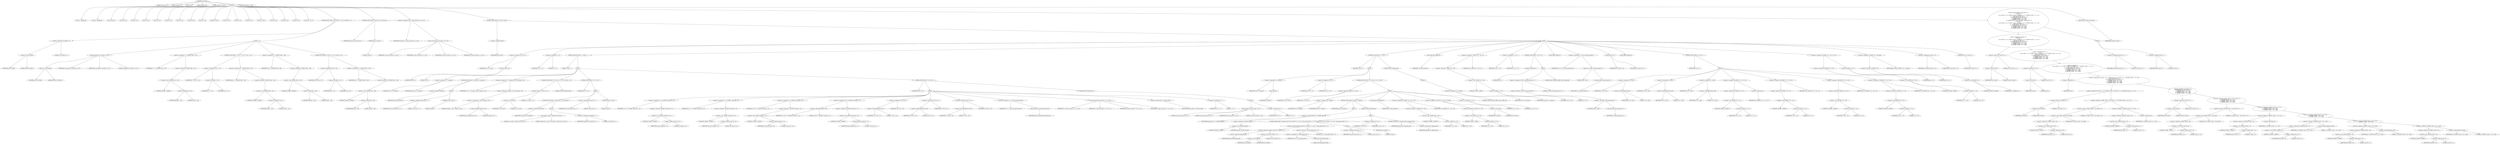 digraph cache_insert {  
"1000121" [label = "(METHOD,cache_insert)" ]
"1000122" [label = "(PARAM,const char *a1)" ]
"1000123" [label = "(PARAM,_DWORD *a2)" ]
"1000124" [label = "(PARAM,int a3)" ]
"1000125" [label = "(PARAM,unsigned int a4)" ]
"1000126" [label = "(PARAM,unsigned __int16 a5)" ]
"1000127" [label = "(BLOCK,,)" ]
"1000128" [label = "(LOCAL,v7: unsigned int)" ]
"1000129" [label = "(LOCAL,v8: unsigned int)" ]
"1000130" [label = "(LOCAL,result: int)" ]
"1000131" [label = "(LOCAL,v10: int)" ]
"1000132" [label = "(LOCAL,v11: int)" ]
"1000133" [label = "(LOCAL,v12: int)" ]
"1000134" [label = "(LOCAL,v13: int)" ]
"1000135" [label = "(LOCAL,v14: int)" ]
"1000136" [label = "(LOCAL,v15: int)" ]
"1000137" [label = "(LOCAL,v16: int)" ]
"1000138" [label = "(LOCAL,v17: int)" ]
"1000139" [label = "(LOCAL,v18: size_t)" ]
"1000140" [label = "(LOCAL,v19: int)" ]
"1000141" [label = "(LOCAL,v20: int)" ]
"1000142" [label = "(LOCAL,v21: int)" ]
"1000143" [label = "(LOCAL,v22: char *)" ]
"1000144" [label = "(LOCAL,v23: int)" ]
"1000145" [label = "(LOCAL,v24: int)" ]
"1000146" [label = "(LOCAL,v25: int)" ]
"1000147" [label = "(LOCAL,v27: int [ 4 ])" ]
"1000148" [label = "(CONTROL_STRUCTURE,if ( (a5 & 0x980) != 0 ),if ( (a5 & 0x980) != 0 ))" ]
"1000149" [label = "(<operator>.notEquals,(a5 & 0x980) != 0)" ]
"1000150" [label = "(<operator>.and,a5 & 0x980)" ]
"1000151" [label = "(IDENTIFIER,a5,a5 & 0x980)" ]
"1000152" [label = "(LITERAL,0x980,a5 & 0x980)" ]
"1000153" [label = "(LITERAL,0,(a5 & 0x980) != 0)" ]
"1000154" [label = "(BLOCK,,)" ]
"1000155" [label = "(log_query,log_query(a5 | 0x10000, a1, a2, 0))" ]
"1000156" [label = "(<operator>.or,a5 | 0x10000)" ]
"1000157" [label = "(IDENTIFIER,a5,a5 | 0x10000)" ]
"1000158" [label = "(LITERAL,0x10000,a5 | 0x10000)" ]
"1000159" [label = "(IDENTIFIER,a1,log_query(a5 | 0x10000, a1, a2, 0))" ]
"1000160" [label = "(IDENTIFIER,a2,log_query(a5 | 0x10000, a1, a2, 0))" ]
"1000161" [label = "(LITERAL,0,log_query(a5 | 0x10000, a1, a2, 0))" ]
"1000162" [label = "(<operator>.assignment,v7 = *(_DWORD *)(fbss + 252))" ]
"1000163" [label = "(IDENTIFIER,v7,v7 = *(_DWORD *)(fbss + 252))" ]
"1000164" [label = "(<operator>.indirection,*(_DWORD *)(fbss + 252))" ]
"1000165" [label = "(<operator>.cast,(_DWORD *)(fbss + 252))" ]
"1000166" [label = "(UNKNOWN,_DWORD *,_DWORD *)" ]
"1000167" [label = "(<operator>.addition,fbss + 252)" ]
"1000168" [label = "(IDENTIFIER,fbss,fbss + 252)" ]
"1000169" [label = "(LITERAL,252,fbss + 252)" ]
"1000170" [label = "(CONTROL_STRUCTURE,if ( v7 && v7 < a4 ),if ( v7 && v7 < a4 ))" ]
"1000171" [label = "(<operator>.logicalAnd,v7 && v7 < a4)" ]
"1000172" [label = "(IDENTIFIER,v7,v7 && v7 < a4)" ]
"1000173" [label = "(<operator>.lessThan,v7 < a4)" ]
"1000174" [label = "(IDENTIFIER,v7,v7 < a4)" ]
"1000175" [label = "(IDENTIFIER,a4,v7 < a4)" ]
"1000176" [label = "(<operator>.assignment,a4 = *(_DWORD *)(fbss + 252))" ]
"1000177" [label = "(IDENTIFIER,a4,a4 = *(_DWORD *)(fbss + 252))" ]
"1000178" [label = "(<operator>.indirection,*(_DWORD *)(fbss + 252))" ]
"1000179" [label = "(<operator>.cast,(_DWORD *)(fbss + 252))" ]
"1000180" [label = "(UNKNOWN,_DWORD *,_DWORD *)" ]
"1000181" [label = "(<operator>.addition,fbss + 252)" ]
"1000182" [label = "(IDENTIFIER,fbss,fbss + 252)" ]
"1000183" [label = "(LITERAL,252,fbss + 252)" ]
"1000184" [label = "(<operator>.assignment,v8 = *(_DWORD *)(fbss + 248))" ]
"1000185" [label = "(IDENTIFIER,v8,v8 = *(_DWORD *)(fbss + 248))" ]
"1000186" [label = "(<operator>.indirection,*(_DWORD *)(fbss + 248))" ]
"1000187" [label = "(<operator>.cast,(_DWORD *)(fbss + 248))" ]
"1000188" [label = "(UNKNOWN,_DWORD *,_DWORD *)" ]
"1000189" [label = "(<operator>.addition,fbss + 248)" ]
"1000190" [label = "(IDENTIFIER,fbss,fbss + 248)" ]
"1000191" [label = "(LITERAL,248,fbss + 248)" ]
"1000192" [label = "(CONTROL_STRUCTURE,if ( v8 && a4 < v8 ),if ( v8 && a4 < v8 ))" ]
"1000193" [label = "(<operator>.logicalAnd,v8 && a4 < v8)" ]
"1000194" [label = "(IDENTIFIER,v8,v8 && a4 < v8)" ]
"1000195" [label = "(<operator>.lessThan,a4 < v8)" ]
"1000196" [label = "(IDENTIFIER,a4,a4 < v8)" ]
"1000197" [label = "(IDENTIFIER,v8,a4 < v8)" ]
"1000198" [label = "(<operator>.assignment,a4 = *(_DWORD *)(fbss + 248))" ]
"1000199" [label = "(IDENTIFIER,a4,a4 = *(_DWORD *)(fbss + 248))" ]
"1000200" [label = "(<operator>.indirection,*(_DWORD *)(fbss + 248))" ]
"1000201" [label = "(<operator>.cast,(_DWORD *)(fbss + 248))" ]
"1000202" [label = "(UNKNOWN,_DWORD *,_DWORD *)" ]
"1000203" [label = "(<operator>.addition,fbss + 248)" ]
"1000204" [label = "(IDENTIFIER,fbss,fbss + 248)" ]
"1000205" [label = "(LITERAL,248,fbss + 248)" ]
"1000206" [label = "(CONTROL_STRUCTURE,if ( insert_error ),if ( insert_error ))" ]
"1000207" [label = "(IDENTIFIER,insert_error,if ( insert_error ))" ]
"1000208" [label = "(RETURN,return 0;,return 0;)" ]
"1000209" [label = "(LITERAL,0,return 0;)" ]
"1000210" [label = "(<operator>.assignment,result = cache_scan_free(a1, a2, a3, a5))" ]
"1000211" [label = "(IDENTIFIER,result,result = cache_scan_free(a1, a2, a3, a5))" ]
"1000212" [label = "(cache_scan_free,cache_scan_free(a1, a2, a3, a5))" ]
"1000213" [label = "(IDENTIFIER,a1,cache_scan_free(a1, a2, a3, a5))" ]
"1000214" [label = "(IDENTIFIER,a2,cache_scan_free(a1, a2, a3, a5))" ]
"1000215" [label = "(IDENTIFIER,a3,cache_scan_free(a1, a2, a3, a5))" ]
"1000216" [label = "(IDENTIFIER,a5,cache_scan_free(a1, a2, a3, a5))" ]
"1000217" [label = "(CONTROL_STRUCTURE,if ( !result ),if ( !result ))" ]
"1000218" [label = "(<operator>.logicalNot,!result)" ]
"1000219" [label = "(IDENTIFIER,result,!result)" ]
"1000220" [label = "(BLOCK,,)" ]
"1000221" [label = "(<operator>.assignment,v10 = a5 & 4)" ]
"1000222" [label = "(IDENTIFIER,v10,v10 = a5 & 4)" ]
"1000223" [label = "(<operator>.and,a5 & 4)" ]
"1000224" [label = "(IDENTIFIER,a5,a5 & 4)" ]
"1000225" [label = "(LITERAL,4,a5 & 4)" ]
"1000226" [label = "(<operator>.assignment,v11 = 0)" ]
"1000227" [label = "(IDENTIFIER,v11,v11 = 0)" ]
"1000228" [label = "(LITERAL,0,v11 = 0)" ]
"1000229" [label = "(CONTROL_STRUCTURE,while ( 1 ),while ( 1 ))" ]
"1000230" [label = "(LITERAL,1,while ( 1 ))" ]
"1000231" [label = "(BLOCK,,)" ]
"1000232" [label = "(<operator>.assignment,v12 = cache_tail)" ]
"1000233" [label = "(IDENTIFIER,v12,v12 = cache_tail)" ]
"1000234" [label = "(IDENTIFIER,cache_tail,v12 = cache_tail)" ]
"1000235" [label = "(CONTROL_STRUCTURE,if ( !cache_tail ),if ( !cache_tail ))" ]
"1000236" [label = "(<operator>.logicalNot,!cache_tail)" ]
"1000237" [label = "(IDENTIFIER,cache_tail,!cache_tail)" ]
"1000238" [label = "(BLOCK,,)" ]
"1000239" [label = "(<operator>.assignment,insert_error = 1)" ]
"1000240" [label = "(IDENTIFIER,insert_error,insert_error = 1)" ]
"1000241" [label = "(LITERAL,1,insert_error = 1)" ]
"1000242" [label = "(RETURN,return 0;,return 0;)" ]
"1000243" [label = "(LITERAL,0,return 0;)" ]
"1000244" [label = "(<operator>.assignment,v13 = *(unsigned __int16 *)(cache_tail + 36))" ]
"1000245" [label = "(IDENTIFIER,v13,v13 = *(unsigned __int16 *)(cache_tail + 36))" ]
"1000246" [label = "(<operator>.indirection,*(unsigned __int16 *)(cache_tail + 36))" ]
"1000247" [label = "(<operator>.cast,(unsigned __int16 *)(cache_tail + 36))" ]
"1000248" [label = "(UNKNOWN,unsigned __int16 *,unsigned __int16 *)" ]
"1000249" [label = "(<operator>.addition,cache_tail + 36)" ]
"1000250" [label = "(IDENTIFIER,cache_tail,cache_tail + 36)" ]
"1000251" [label = "(LITERAL,36,cache_tail + 36)" ]
"1000252" [label = "(CONTROL_STRUCTURE,if ( (v13 & 0xC) == 0 ),if ( (v13 & 0xC) == 0 ))" ]
"1000253" [label = "(<operator>.equals,(v13 & 0xC) == 0)" ]
"1000254" [label = "(<operator>.and,v13 & 0xC)" ]
"1000255" [label = "(IDENTIFIER,v13,v13 & 0xC)" ]
"1000256" [label = "(LITERAL,0xC,v13 & 0xC)" ]
"1000257" [label = "(LITERAL,0,(v13 & 0xC) == 0)" ]
"1000258" [label = "(CONTROL_STRUCTURE,break;,break;)" ]
"1000259" [label = "(CONTROL_STRUCTURE,if ( v11 ),if ( v11 ))" ]
"1000260" [label = "(IDENTIFIER,v11,if ( v11 ))" ]
"1000261" [label = "(BLOCK,,)" ]
"1000262" [label = "(CONTROL_STRUCTURE,if ( !warned_8287 ),if ( !warned_8287 ))" ]
"1000263" [label = "(<operator>.logicalNot,!warned_8287)" ]
"1000264" [label = "(IDENTIFIER,warned_8287,!warned_8287)" ]
"1000265" [label = "(BLOCK,,)" ]
"1000266" [label = "(my_syslog,my_syslog(3, \"Internal error in cache.\"))" ]
"1000267" [label = "(LITERAL,3,my_syslog(3, \"Internal error in cache.\"))" ]
"1000268" [label = "(LITERAL,\"Internal error in cache.\",my_syslog(3, \"Internal error in cache.\"))" ]
"1000269" [label = "(<operator>.assignment,warned_8287 = 1)" ]
"1000270" [label = "(IDENTIFIER,warned_8287,warned_8287 = 1)" ]
"1000271" [label = "(LITERAL,1,warned_8287 = 1)" ]
"1000272" [label = "(<operator>.assignment,insert_error = 1)" ]
"1000273" [label = "(IDENTIFIER,insert_error,insert_error = 1)" ]
"1000274" [label = "(LITERAL,1,insert_error = 1)" ]
"1000275" [label = "(RETURN,return 0;,return 0;)" ]
"1000276" [label = "(LITERAL,0,return 0;)" ]
"1000277" [label = "(CONTROL_STRUCTURE,if ( v10 ),if ( v10 ))" ]
"1000278" [label = "(IDENTIFIER,v10,if ( v10 ))" ]
"1000279" [label = "(BLOCK,,)" ]
"1000280" [label = "(<operator>.assignment,v14 = *(_DWORD *)(cache_tail + 16))" ]
"1000281" [label = "(IDENTIFIER,v14,v14 = *(_DWORD *)(cache_tail + 16))" ]
"1000282" [label = "(<operator>.indirection,*(_DWORD *)(cache_tail + 16))" ]
"1000283" [label = "(<operator>.cast,(_DWORD *)(cache_tail + 16))" ]
"1000284" [label = "(UNKNOWN,_DWORD *,_DWORD *)" ]
"1000285" [label = "(<operator>.addition,cache_tail + 16)" ]
"1000286" [label = "(IDENTIFIER,cache_tail,cache_tail + 16)" ]
"1000287" [label = "(LITERAL,16,cache_tail + 16)" ]
"1000288" [label = "(<operator>.assignment,v15 = *(_DWORD *)(cache_tail + 20))" ]
"1000289" [label = "(IDENTIFIER,v15,v15 = *(_DWORD *)(cache_tail + 20))" ]
"1000290" [label = "(<operator>.indirection,*(_DWORD *)(cache_tail + 20))" ]
"1000291" [label = "(<operator>.cast,(_DWORD *)(cache_tail + 20))" ]
"1000292" [label = "(UNKNOWN,_DWORD *,_DWORD *)" ]
"1000293" [label = "(<operator>.addition,cache_tail + 20)" ]
"1000294" [label = "(IDENTIFIER,cache_tail,cache_tail + 20)" ]
"1000295" [label = "(LITERAL,20,cache_tail + 20)" ]
"1000296" [label = "(<operator>.assignment,v16 = *(_DWORD *)(cache_tail + 24))" ]
"1000297" [label = "(IDENTIFIER,v16,v16 = *(_DWORD *)(cache_tail + 24))" ]
"1000298" [label = "(<operator>.indirection,*(_DWORD *)(cache_tail + 24))" ]
"1000299" [label = "(<operator>.cast,(_DWORD *)(cache_tail + 24))" ]
"1000300" [label = "(UNKNOWN,_DWORD *,_DWORD *)" ]
"1000301" [label = "(<operator>.addition,cache_tail + 24)" ]
"1000302" [label = "(IDENTIFIER,cache_tail,cache_tail + 24)" ]
"1000303" [label = "(LITERAL,24,cache_tail + 24)" ]
"1000304" [label = "(<operator>.assignment,v27[0] = *(_DWORD *)(cache_tail + 12))" ]
"1000305" [label = "(<operator>.indirectIndexAccess,v27[0])" ]
"1000306" [label = "(IDENTIFIER,v27,v27[0] = *(_DWORD *)(cache_tail + 12))" ]
"1000307" [label = "(LITERAL,0,v27[0] = *(_DWORD *)(cache_tail + 12))" ]
"1000308" [label = "(<operator>.indirection,*(_DWORD *)(cache_tail + 12))" ]
"1000309" [label = "(<operator>.cast,(_DWORD *)(cache_tail + 12))" ]
"1000310" [label = "(UNKNOWN,_DWORD *,_DWORD *)" ]
"1000311" [label = "(<operator>.addition,cache_tail + 12)" ]
"1000312" [label = "(IDENTIFIER,cache_tail,cache_tail + 12)" ]
"1000313" [label = "(LITERAL,12,cache_tail + 12)" ]
"1000314" [label = "(<operator>.assignment,v27[1] = v14)" ]
"1000315" [label = "(<operator>.indirectIndexAccess,v27[1])" ]
"1000316" [label = "(IDENTIFIER,v27,v27[1] = v14)" ]
"1000317" [label = "(LITERAL,1,v27[1] = v14)" ]
"1000318" [label = "(IDENTIFIER,v14,v27[1] = v14)" ]
"1000319" [label = "(<operator>.assignment,v27[2] = v15)" ]
"1000320" [label = "(<operator>.indirectIndexAccess,v27[2])" ]
"1000321" [label = "(IDENTIFIER,v27,v27[2] = v15)" ]
"1000322" [label = "(LITERAL,2,v27[2] = v15)" ]
"1000323" [label = "(IDENTIFIER,v15,v27[2] = v15)" ]
"1000324" [label = "(<operator>.assignment,v27[3] = v16)" ]
"1000325" [label = "(<operator>.indirectIndexAccess,v27[3])" ]
"1000326" [label = "(IDENTIFIER,v27,v27[3] = v16)" ]
"1000327" [label = "(LITERAL,3,v27[3] = v16)" ]
"1000328" [label = "(IDENTIFIER,v16,v27[3] = v16)" ]
"1000329" [label = "(<operator>.assignment,v17 = cache_get_name(cache_tail))" ]
"1000330" [label = "(IDENTIFIER,v17,v17 = cache_get_name(cache_tail))" ]
"1000331" [label = "(cache_get_name,cache_get_name(cache_tail))" ]
"1000332" [label = "(IDENTIFIER,cache_tail,cache_get_name(cache_tail))" ]
"1000333" [label = "(cache_scan_free,cache_scan_free(v17, v27, a3, v13))" ]
"1000334" [label = "(IDENTIFIER,v17,cache_scan_free(v17, v27, a3, v13))" ]
"1000335" [label = "(IDENTIFIER,v27,cache_scan_free(v17, v27, a3, v13))" ]
"1000336" [label = "(IDENTIFIER,a3,cache_scan_free(v17, v27, a3, v13))" ]
"1000337" [label = "(IDENTIFIER,v13,cache_scan_free(v17, v27, a3, v13))" ]
"1000338" [label = "(<operator>.preIncrement,++cache_live_freed)" ]
"1000339" [label = "(IDENTIFIER,cache_live_freed,++cache_live_freed)" ]
"1000340" [label = "(<operator>.assignment,v11 = 1)" ]
"1000341" [label = "(IDENTIFIER,v11,v11 = 1)" ]
"1000342" [label = "(LITERAL,1,v11 = 1)" ]
"1000343" [label = "(CONTROL_STRUCTURE,else,else)" ]
"1000344" [label = "(BLOCK,,)" ]
"1000345" [label = "(cache_scan_free,cache_scan_free(0, 0, a3, 0))" ]
"1000346" [label = "(LITERAL,0,cache_scan_free(0, 0, a3, 0))" ]
"1000347" [label = "(LITERAL,0,cache_scan_free(0, 0, a3, 0))" ]
"1000348" [label = "(IDENTIFIER,a3,cache_scan_free(0, 0, a3, 0))" ]
"1000349" [label = "(LITERAL,0,cache_scan_free(0, 0, a3, 0))" ]
"1000350" [label = "(<operator>.assignment,v10 = 1)" ]
"1000351" [label = "(IDENTIFIER,v10,v10 = 1)" ]
"1000352" [label = "(LITERAL,1,v10 = 1)" ]
"1000353" [label = "(CONTROL_STRUCTURE,if ( a1 ),if ( a1 ))" ]
"1000354" [label = "(IDENTIFIER,a1,if ( a1 ))" ]
"1000355" [label = "(BLOCK,,)" ]
"1000356" [label = "(<operator>.assignment,v18 = strlen(a1))" ]
"1000357" [label = "(IDENTIFIER,v18,v18 = strlen(a1))" ]
"1000358" [label = "(strlen,strlen(a1))" ]
"1000359" [label = "(IDENTIFIER,a1,strlen(a1))" ]
"1000360" [label = "(<operator>.assignment,v19 = v12)" ]
"1000361" [label = "(IDENTIFIER,v19,v19 = v12)" ]
"1000362" [label = "(IDENTIFIER,v12,v19 = v12)" ]
"1000363" [label = "(CONTROL_STRUCTURE,if ( v18 >= 0x32 ),if ( v18 >= 0x32 ))" ]
"1000364" [label = "(<operator>.greaterEqualsThan,v18 >= 0x32)" ]
"1000365" [label = "(IDENTIFIER,v18,v18 >= 0x32)" ]
"1000366" [label = "(LITERAL,0x32,v18 >= 0x32)" ]
"1000367" [label = "(BLOCK,,)" ]
"1000368" [label = "(<operator>.assignment,v20 = big_free)" ]
"1000369" [label = "(IDENTIFIER,v20,v20 = big_free)" ]
"1000370" [label = "(IDENTIFIER,big_free,v20 = big_free)" ]
"1000371" [label = "(CONTROL_STRUCTURE,if ( big_free ),if ( big_free ))" ]
"1000372" [label = "(IDENTIFIER,big_free,if ( big_free ))" ]
"1000373" [label = "(BLOCK,,)" ]
"1000374" [label = "(<operator>.assignment,big_free = *(_DWORD *)big_free)" ]
"1000375" [label = "(IDENTIFIER,big_free,big_free = *(_DWORD *)big_free)" ]
"1000376" [label = "(<operator>.indirection,*(_DWORD *)big_free)" ]
"1000377" [label = "(<operator>.cast,(_DWORD *)big_free)" ]
"1000378" [label = "(UNKNOWN,_DWORD *,_DWORD *)" ]
"1000379" [label = "(IDENTIFIER,big_free,(_DWORD *)big_free)" ]
"1000380" [label = "(CONTROL_STRUCTURE,else,else)" ]
"1000381" [label = "(BLOCK,,)" ]
"1000382" [label = "(CONTROL_STRUCTURE,if ( !bignames_left && (a5 & 0x5000) == 0 || (v20 = whine_malloc(1028)) == 0 ),if ( !bignames_left && (a5 & 0x5000) == 0 || (v20 = whine_malloc(1028)) == 0 ))" ]
"1000383" [label = "(<operator>.logicalOr,!bignames_left && (a5 & 0x5000) == 0 || (v20 = whine_malloc(1028)) == 0)" ]
"1000384" [label = "(<operator>.logicalAnd,!bignames_left && (a5 & 0x5000) == 0)" ]
"1000385" [label = "(<operator>.logicalNot,!bignames_left)" ]
"1000386" [label = "(IDENTIFIER,bignames_left,!bignames_left)" ]
"1000387" [label = "(<operator>.equals,(a5 & 0x5000) == 0)" ]
"1000388" [label = "(<operator>.and,a5 & 0x5000)" ]
"1000389" [label = "(IDENTIFIER,a5,a5 & 0x5000)" ]
"1000390" [label = "(LITERAL,0x5000,a5 & 0x5000)" ]
"1000391" [label = "(LITERAL,0,(a5 & 0x5000) == 0)" ]
"1000392" [label = "(<operator>.equals,(v20 = whine_malloc(1028)) == 0)" ]
"1000393" [label = "(<operator>.assignment,v20 = whine_malloc(1028))" ]
"1000394" [label = "(IDENTIFIER,v20,v20 = whine_malloc(1028))" ]
"1000395" [label = "(whine_malloc,whine_malloc(1028))" ]
"1000396" [label = "(LITERAL,1028,whine_malloc(1028))" ]
"1000397" [label = "(LITERAL,0,(v20 = whine_malloc(1028)) == 0)" ]
"1000398" [label = "(BLOCK,,)" ]
"1000399" [label = "(<operator>.assignment,insert_error = 1)" ]
"1000400" [label = "(IDENTIFIER,insert_error,insert_error = 1)" ]
"1000401" [label = "(LITERAL,1,insert_error = 1)" ]
"1000402" [label = "(RETURN,return 0;,return 0;)" ]
"1000403" [label = "(LITERAL,0,return 0;)" ]
"1000404" [label = "(<operator>.assignment,v19 = v12)" ]
"1000405" [label = "(IDENTIFIER,v19,v19 = v12)" ]
"1000406" [label = "(IDENTIFIER,v12,v19 = v12)" ]
"1000407" [label = "(CONTROL_STRUCTURE,if ( bignames_left ),if ( bignames_left ))" ]
"1000408" [label = "(IDENTIFIER,bignames_left,if ( bignames_left ))" ]
"1000409" [label = "(<operator>.preDecrement,--bignames_left)" ]
"1000410" [label = "(IDENTIFIER,bignames_left,--bignames_left)" ]
"1000411" [label = "(cache_unlink,cache_unlink(v19))" ]
"1000412" [label = "(IDENTIFIER,v19,cache_unlink(v19))" ]
"1000413" [label = "(<operator>.assignment,*(_DWORD *)(v12 + 40) = v20)" ]
"1000414" [label = "(<operator>.indirection,*(_DWORD *)(v12 + 40))" ]
"1000415" [label = "(<operator>.cast,(_DWORD *)(v12 + 40))" ]
"1000416" [label = "(UNKNOWN,_DWORD *,_DWORD *)" ]
"1000417" [label = "(<operator>.addition,v12 + 40)" ]
"1000418" [label = "(IDENTIFIER,v12,v12 + 40)" ]
"1000419" [label = "(LITERAL,40,v12 + 40)" ]
"1000420" [label = "(IDENTIFIER,v20,*(_DWORD *)(v12 + 40) = v20)" ]
"1000421" [label = "(<operator>.assignment,*(_WORD *)(v12 + 36) = a5 | 0x200)" ]
"1000422" [label = "(<operator>.indirection,*(_WORD *)(v12 + 36))" ]
"1000423" [label = "(<operator>.cast,(_WORD *)(v12 + 36))" ]
"1000424" [label = "(UNKNOWN,_WORD *,_WORD *)" ]
"1000425" [label = "(<operator>.addition,v12 + 36)" ]
"1000426" [label = "(IDENTIFIER,v12,v12 + 36)" ]
"1000427" [label = "(LITERAL,36,v12 + 36)" ]
"1000428" [label = "(<operator>.or,a5 | 0x200)" ]
"1000429" [label = "(IDENTIFIER,a5,a5 | 0x200)" ]
"1000430" [label = "(LITERAL,0x200,a5 | 0x200)" ]
"1000431" [label = "(<operator>.assignment,v21 = v12)" ]
"1000432" [label = "(IDENTIFIER,v21,v21 = v12)" ]
"1000433" [label = "(IDENTIFIER,v12,v21 = v12)" ]
"1000434" [label = "(CONTROL_STRUCTURE,goto LABEL_44;,goto LABEL_44;)" ]
"1000435" [label = "(CONTROL_STRUCTURE,else,else)" ]
"1000436" [label = "(BLOCK,,)" ]
"1000437" [label = "(<operator>.assignment,v19 = cache_tail)" ]
"1000438" [label = "(IDENTIFIER,v19,v19 = cache_tail)" ]
"1000439" [label = "(IDENTIFIER,cache_tail,v19 = cache_tail)" ]
"1000440" [label = "(cache_unlink,cache_unlink(v19))" ]
"1000441" [label = "(IDENTIFIER,v19,cache_unlink(v19))" ]
"1000442" [label = "(<operator>.assignment,*(_WORD *)(v12 + 36) = a5)" ]
"1000443" [label = "(<operator>.indirection,*(_WORD *)(v12 + 36))" ]
"1000444" [label = "(<operator>.cast,(_WORD *)(v12 + 36))" ]
"1000445" [label = "(UNKNOWN,_WORD *,_WORD *)" ]
"1000446" [label = "(<operator>.addition,v12 + 36)" ]
"1000447" [label = "(IDENTIFIER,v12,v12 + 36)" ]
"1000448" [label = "(LITERAL,36,v12 + 36)" ]
"1000449" [label = "(IDENTIFIER,a5,*(_WORD *)(v12 + 36) = a5)" ]
"1000450" [label = "(<operator>.assignment,v21 = v12)" ]
"1000451" [label = "(IDENTIFIER,v21,v21 = v12)" ]
"1000452" [label = "(IDENTIFIER,v12,v21 = v12)" ]
"1000453" [label = "(CONTROL_STRUCTURE,if ( !a1 ),if ( !a1 ))" ]
"1000454" [label = "(<operator>.logicalNot,!a1)" ]
"1000455" [label = "(IDENTIFIER,a1,!a1)" ]
"1000456" [label = "(BLOCK,,)" ]
"1000457" [label = "(<operator>.assignment,*(_BYTE *)cache_get_name(v12) = 0)" ]
"1000458" [label = "(<operator>.indirection,*(_BYTE *)cache_get_name(v12))" ]
"1000459" [label = "(<operator>.cast,(_BYTE *)cache_get_name(v12))" ]
"1000460" [label = "(UNKNOWN,_BYTE *,_BYTE *)" ]
"1000461" [label = "(cache_get_name,cache_get_name(v12))" ]
"1000462" [label = "(IDENTIFIER,v12,cache_get_name(v12))" ]
"1000463" [label = "(LITERAL,0,*(_BYTE *)cache_get_name(v12) = 0)" ]
"1000464" [label = "(CONTROL_STRUCTURE,goto LABEL_46;,goto LABEL_46;)" ]
"1000465" [label = "(JUMP_TARGET,LABEL_44)" ]
"1000466" [label = "(<operator>.assignment,v22 = (char *)cache_get_name(v21))" ]
"1000467" [label = "(IDENTIFIER,v22,v22 = (char *)cache_get_name(v21))" ]
"1000468" [label = "(<operator>.cast,(char *)cache_get_name(v21))" ]
"1000469" [label = "(UNKNOWN,char *,char *)" ]
"1000470" [label = "(cache_get_name,cache_get_name(v21))" ]
"1000471" [label = "(IDENTIFIER,v21,cache_get_name(v21))" ]
"1000472" [label = "(strcpy,strcpy(v22, a1))" ]
"1000473" [label = "(IDENTIFIER,v22,strcpy(v22, a1))" ]
"1000474" [label = "(IDENTIFIER,a1,strcpy(v22, a1))" ]
"1000475" [label = "(JUMP_TARGET,LABEL_46)" ]
"1000476" [label = "(CONTROL_STRUCTURE,if ( a2 ),if ( a2 ))" ]
"1000477" [label = "(IDENTIFIER,a2,if ( a2 ))" ]
"1000478" [label = "(BLOCK,,)" ]
"1000479" [label = "(<operator>.assignment,v23 = a2[1])" ]
"1000480" [label = "(IDENTIFIER,v23,v23 = a2[1])" ]
"1000481" [label = "(<operator>.indirectIndexAccess,a2[1])" ]
"1000482" [label = "(IDENTIFIER,a2,v23 = a2[1])" ]
"1000483" [label = "(LITERAL,1,v23 = a2[1])" ]
"1000484" [label = "(<operator>.assignment,v24 = a2[2])" ]
"1000485" [label = "(IDENTIFIER,v24,v24 = a2[2])" ]
"1000486" [label = "(<operator>.indirectIndexAccess,a2[2])" ]
"1000487" [label = "(IDENTIFIER,a2,v24 = a2[2])" ]
"1000488" [label = "(LITERAL,2,v24 = a2[2])" ]
"1000489" [label = "(<operator>.assignment,v25 = a2[3])" ]
"1000490" [label = "(IDENTIFIER,v25,v25 = a2[3])" ]
"1000491" [label = "(<operator>.indirectIndexAccess,a2[3])" ]
"1000492" [label = "(IDENTIFIER,a2,v25 = a2[3])" ]
"1000493" [label = "(LITERAL,3,v25 = a2[3])" ]
"1000494" [label = "(<operator>.assignment,*(_DWORD *)(v12 + 12) = *a2)" ]
"1000495" [label = "(<operator>.indirection,*(_DWORD *)(v12 + 12))" ]
"1000496" [label = "(<operator>.cast,(_DWORD *)(v12 + 12))" ]
"1000497" [label = "(UNKNOWN,_DWORD *,_DWORD *)" ]
"1000498" [label = "(<operator>.addition,v12 + 12)" ]
"1000499" [label = "(IDENTIFIER,v12,v12 + 12)" ]
"1000500" [label = "(LITERAL,12,v12 + 12)" ]
"1000501" [label = "(<operator>.indirection,*a2)" ]
"1000502" [label = "(IDENTIFIER,a2,*(_DWORD *)(v12 + 12) = *a2)" ]
"1000503" [label = "(<operator>.assignment,*(_DWORD *)(v12 + 16) = v23)" ]
"1000504" [label = "(<operator>.indirection,*(_DWORD *)(v12 + 16))" ]
"1000505" [label = "(<operator>.cast,(_DWORD *)(v12 + 16))" ]
"1000506" [label = "(UNKNOWN,_DWORD *,_DWORD *)" ]
"1000507" [label = "(<operator>.addition,v12 + 16)" ]
"1000508" [label = "(IDENTIFIER,v12,v12 + 16)" ]
"1000509" [label = "(LITERAL,16,v12 + 16)" ]
"1000510" [label = "(IDENTIFIER,v23,*(_DWORD *)(v12 + 16) = v23)" ]
"1000511" [label = "(<operator>.assignment,*(_DWORD *)(v12 + 20) = v24)" ]
"1000512" [label = "(<operator>.indirection,*(_DWORD *)(v12 + 20))" ]
"1000513" [label = "(<operator>.cast,(_DWORD *)(v12 + 20))" ]
"1000514" [label = "(UNKNOWN,_DWORD *,_DWORD *)" ]
"1000515" [label = "(<operator>.addition,v12 + 20)" ]
"1000516" [label = "(IDENTIFIER,v12,v12 + 20)" ]
"1000517" [label = "(LITERAL,20,v12 + 20)" ]
"1000518" [label = "(IDENTIFIER,v24,*(_DWORD *)(v12 + 20) = v24)" ]
"1000519" [label = "(<operator>.assignment,*(_DWORD *)(v12 + 24) = v25)" ]
"1000520" [label = "(<operator>.indirection,*(_DWORD *)(v12 + 24))" ]
"1000521" [label = "(<operator>.cast,(_DWORD *)(v12 + 24))" ]
"1000522" [label = "(UNKNOWN,_DWORD *,_DWORD *)" ]
"1000523" [label = "(<operator>.addition,v12 + 24)" ]
"1000524" [label = "(IDENTIFIER,v12,v12 + 24)" ]
"1000525" [label = "(LITERAL,24,v12 + 24)" ]
"1000526" [label = "(IDENTIFIER,v25,*(_DWORD *)(v12 + 24) = v25)" ]
"1000527" [label = "(<operator>.assignment,*(_DWORD *)(v12 + 28) = a4 + a3)" ]
"1000528" [label = "(<operator>.indirection,*(_DWORD *)(v12 + 28))" ]
"1000529" [label = "(<operator>.cast,(_DWORD *)(v12 + 28))" ]
"1000530" [label = "(UNKNOWN,_DWORD *,_DWORD *)" ]
"1000531" [label = "(<operator>.addition,v12 + 28)" ]
"1000532" [label = "(IDENTIFIER,v12,v12 + 28)" ]
"1000533" [label = "(LITERAL,28,v12 + 28)" ]
"1000534" [label = "(<operator>.addition,a4 + a3)" ]
"1000535" [label = "(IDENTIFIER,a4,a4 + a3)" ]
"1000536" [label = "(IDENTIFIER,a3,a4 + a3)" ]
"1000537" [label = "(<operator>.assignment,*(_DWORD *)v12 = new_chain)" ]
"1000538" [label = "(<operator>.indirection,*(_DWORD *)v12)" ]
"1000539" [label = "(<operator>.cast,(_DWORD *)v12)" ]
"1000540" [label = "(UNKNOWN,_DWORD *,_DWORD *)" ]
"1000541" [label = "(IDENTIFIER,v12,(_DWORD *)v12)" ]
"1000542" [label = "(IDENTIFIER,new_chain,*(_DWORD *)v12 = new_chain)" ]
"1000543" [label = "(<operator>.assignment,new_chain = v12)" ]
"1000544" [label = "(IDENTIFIER,new_chain,new_chain = v12)" ]
"1000545" [label = "(IDENTIFIER,v12,new_chain = v12)" ]
"1000546" [label = "(RETURN,return v12;,return v12;)" ]
"1000547" [label = "(IDENTIFIER,v12,return v12;)" ]
"1000548" [label = "(CONTROL_STRUCTURE,if ( (a5 & 0x180) == 0\n    || (a5 & 8) == 0\n    || !a2\n    || ((a5 & 0x80) == 0 || (*(_WORD *)(result + 36) & 0x80) == 0 || *(_DWORD *)(result + 12) != *a2)\n    && ((a5 & 0x100) == 0\n     || (*(_WORD *)(result + 36) & 0x100) == 0\n     || *(_DWORD *)(result + 12) != *a2\n     || *(_DWORD *)(result + 16) != a2[1]\n     || *(_DWORD *)(result + 20) != a2[2]\n     || *(_DWORD *)(result + 24) != a2[3]) ),if ( (a5 & 0x180) == 0\n    || (a5 & 8) == 0\n    || !a2\n    || ((a5 & 0x80) == 0 || (*(_WORD *)(result + 36) & 0x80) == 0 || *(_DWORD *)(result + 12) != *a2)\n    && ((a5 & 0x100) == 0\n     || (*(_WORD *)(result + 36) & 0x100) == 0\n     || *(_DWORD *)(result + 12) != *a2\n     || *(_DWORD *)(result + 16) != a2[1]\n     || *(_DWORD *)(result + 20) != a2[2]\n     || *(_DWORD *)(result + 24) != a2[3]) ))" ]
"1000549" [label = "(<operator>.logicalOr,(a5 & 0x180) == 0\n    || (a5 & 8) == 0\n    || !a2\n    || ((a5 & 0x80) == 0 || (*(_WORD *)(result + 36) & 0x80) == 0 || *(_DWORD *)(result + 12) != *a2)\n    && ((a5 & 0x100) == 0\n     || (*(_WORD *)(result + 36) & 0x100) == 0\n     || *(_DWORD *)(result + 12) != *a2\n     || *(_DWORD *)(result + 16) != a2[1]\n     || *(_DWORD *)(result + 20) != a2[2]\n     || *(_DWORD *)(result + 24) != a2[3]))" ]
"1000550" [label = "(<operator>.equals,(a5 & 0x180) == 0)" ]
"1000551" [label = "(<operator>.and,a5 & 0x180)" ]
"1000552" [label = "(IDENTIFIER,a5,a5 & 0x180)" ]
"1000553" [label = "(LITERAL,0x180,a5 & 0x180)" ]
"1000554" [label = "(LITERAL,0,(a5 & 0x180) == 0)" ]
"1000555" [label = "(<operator>.logicalOr,(a5 & 8) == 0\n    || !a2\n    || ((a5 & 0x80) == 0 || (*(_WORD *)(result + 36) & 0x80) == 0 || *(_DWORD *)(result + 12) != *a2)\n    && ((a5 & 0x100) == 0\n     || (*(_WORD *)(result + 36) & 0x100) == 0\n     || *(_DWORD *)(result + 12) != *a2\n     || *(_DWORD *)(result + 16) != a2[1]\n     || *(_DWORD *)(result + 20) != a2[2]\n     || *(_DWORD *)(result + 24) != a2[3]))" ]
"1000556" [label = "(<operator>.equals,(a5 & 8) == 0)" ]
"1000557" [label = "(<operator>.and,a5 & 8)" ]
"1000558" [label = "(IDENTIFIER,a5,a5 & 8)" ]
"1000559" [label = "(LITERAL,8,a5 & 8)" ]
"1000560" [label = "(LITERAL,0,(a5 & 8) == 0)" ]
"1000561" [label = "(<operator>.logicalOr,!a2\n    || ((a5 & 0x80) == 0 || (*(_WORD *)(result + 36) & 0x80) == 0 || *(_DWORD *)(result + 12) != *a2)\n    && ((a5 & 0x100) == 0\n     || (*(_WORD *)(result + 36) & 0x100) == 0\n     || *(_DWORD *)(result + 12) != *a2\n     || *(_DWORD *)(result + 16) != a2[1]\n     || *(_DWORD *)(result + 20) != a2[2]\n     || *(_DWORD *)(result + 24) != a2[3]))" ]
"1000562" [label = "(<operator>.logicalNot,!a2)" ]
"1000563" [label = "(IDENTIFIER,a2,!a2)" ]
"1000564" [label = "(<operator>.logicalAnd,((a5 & 0x80) == 0 || (*(_WORD *)(result + 36) & 0x80) == 0 || *(_DWORD *)(result + 12) != *a2)\n    && ((a5 & 0x100) == 0\n     || (*(_WORD *)(result + 36) & 0x100) == 0\n     || *(_DWORD *)(result + 12) != *a2\n     || *(_DWORD *)(result + 16) != a2[1]\n     || *(_DWORD *)(result + 20) != a2[2]\n     || *(_DWORD *)(result + 24) != a2[3]))" ]
"1000565" [label = "(<operator>.logicalOr,(a5 & 0x80) == 0 || (*(_WORD *)(result + 36) & 0x80) == 0 || *(_DWORD *)(result + 12) != *a2)" ]
"1000566" [label = "(<operator>.equals,(a5 & 0x80) == 0)" ]
"1000567" [label = "(<operator>.and,a5 & 0x80)" ]
"1000568" [label = "(IDENTIFIER,a5,a5 & 0x80)" ]
"1000569" [label = "(LITERAL,0x80,a5 & 0x80)" ]
"1000570" [label = "(LITERAL,0,(a5 & 0x80) == 0)" ]
"1000571" [label = "(<operator>.logicalOr,(*(_WORD *)(result + 36) & 0x80) == 0 || *(_DWORD *)(result + 12) != *a2)" ]
"1000572" [label = "(<operator>.equals,(*(_WORD *)(result + 36) & 0x80) == 0)" ]
"1000573" [label = "(<operator>.and,*(_WORD *)(result + 36) & 0x80)" ]
"1000574" [label = "(<operator>.indirection,*(_WORD *)(result + 36))" ]
"1000575" [label = "(<operator>.cast,(_WORD *)(result + 36))" ]
"1000576" [label = "(UNKNOWN,_WORD *,_WORD *)" ]
"1000577" [label = "(<operator>.addition,result + 36)" ]
"1000578" [label = "(IDENTIFIER,result,result + 36)" ]
"1000579" [label = "(LITERAL,36,result + 36)" ]
"1000580" [label = "(LITERAL,0x80,*(_WORD *)(result + 36) & 0x80)" ]
"1000581" [label = "(LITERAL,0,(*(_WORD *)(result + 36) & 0x80) == 0)" ]
"1000582" [label = "(<operator>.notEquals,*(_DWORD *)(result + 12) != *a2)" ]
"1000583" [label = "(<operator>.indirection,*(_DWORD *)(result + 12))" ]
"1000584" [label = "(<operator>.cast,(_DWORD *)(result + 12))" ]
"1000585" [label = "(UNKNOWN,_DWORD *,_DWORD *)" ]
"1000586" [label = "(<operator>.addition,result + 12)" ]
"1000587" [label = "(IDENTIFIER,result,result + 12)" ]
"1000588" [label = "(LITERAL,12,result + 12)" ]
"1000589" [label = "(<operator>.indirection,*a2)" ]
"1000590" [label = "(IDENTIFIER,a2,*(_DWORD *)(result + 12) != *a2)" ]
"1000591" [label = "(<operator>.logicalOr,(a5 & 0x100) == 0\n     || (*(_WORD *)(result + 36) & 0x100) == 0\n     || *(_DWORD *)(result + 12) != *a2\n     || *(_DWORD *)(result + 16) != a2[1]\n     || *(_DWORD *)(result + 20) != a2[2]\n     || *(_DWORD *)(result + 24) != a2[3])" ]
"1000592" [label = "(<operator>.equals,(a5 & 0x100) == 0)" ]
"1000593" [label = "(<operator>.and,a5 & 0x100)" ]
"1000594" [label = "(IDENTIFIER,a5,a5 & 0x100)" ]
"1000595" [label = "(LITERAL,0x100,a5 & 0x100)" ]
"1000596" [label = "(LITERAL,0,(a5 & 0x100) == 0)" ]
"1000597" [label = "(<operator>.logicalOr,(*(_WORD *)(result + 36) & 0x100) == 0\n     || *(_DWORD *)(result + 12) != *a2\n     || *(_DWORD *)(result + 16) != a2[1]\n     || *(_DWORD *)(result + 20) != a2[2]\n     || *(_DWORD *)(result + 24) != a2[3])" ]
"1000598" [label = "(<operator>.equals,(*(_WORD *)(result + 36) & 0x100) == 0)" ]
"1000599" [label = "(<operator>.and,*(_WORD *)(result + 36) & 0x100)" ]
"1000600" [label = "(<operator>.indirection,*(_WORD *)(result + 36))" ]
"1000601" [label = "(<operator>.cast,(_WORD *)(result + 36))" ]
"1000602" [label = "(UNKNOWN,_WORD *,_WORD *)" ]
"1000603" [label = "(<operator>.addition,result + 36)" ]
"1000604" [label = "(IDENTIFIER,result,result + 36)" ]
"1000605" [label = "(LITERAL,36,result + 36)" ]
"1000606" [label = "(LITERAL,0x100,*(_WORD *)(result + 36) & 0x100)" ]
"1000607" [label = "(LITERAL,0,(*(_WORD *)(result + 36) & 0x100) == 0)" ]
"1000608" [label = "(<operator>.logicalOr,*(_DWORD *)(result + 12) != *a2\n     || *(_DWORD *)(result + 16) != a2[1]\n     || *(_DWORD *)(result + 20) != a2[2]\n     || *(_DWORD *)(result + 24) != a2[3])" ]
"1000609" [label = "(<operator>.notEquals,*(_DWORD *)(result + 12) != *a2)" ]
"1000610" [label = "(<operator>.indirection,*(_DWORD *)(result + 12))" ]
"1000611" [label = "(<operator>.cast,(_DWORD *)(result + 12))" ]
"1000612" [label = "(UNKNOWN,_DWORD *,_DWORD *)" ]
"1000613" [label = "(<operator>.addition,result + 12)" ]
"1000614" [label = "(IDENTIFIER,result,result + 12)" ]
"1000615" [label = "(LITERAL,12,result + 12)" ]
"1000616" [label = "(<operator>.indirection,*a2)" ]
"1000617" [label = "(IDENTIFIER,a2,*(_DWORD *)(result + 12) != *a2)" ]
"1000618" [label = "(<operator>.logicalOr,*(_DWORD *)(result + 16) != a2[1]\n     || *(_DWORD *)(result + 20) != a2[2]\n     || *(_DWORD *)(result + 24) != a2[3])" ]
"1000619" [label = "(<operator>.notEquals,*(_DWORD *)(result + 16) != a2[1])" ]
"1000620" [label = "(<operator>.indirection,*(_DWORD *)(result + 16))" ]
"1000621" [label = "(<operator>.cast,(_DWORD *)(result + 16))" ]
"1000622" [label = "(UNKNOWN,_DWORD *,_DWORD *)" ]
"1000623" [label = "(<operator>.addition,result + 16)" ]
"1000624" [label = "(IDENTIFIER,result,result + 16)" ]
"1000625" [label = "(LITERAL,16,result + 16)" ]
"1000626" [label = "(<operator>.indirectIndexAccess,a2[1])" ]
"1000627" [label = "(IDENTIFIER,a2,*(_DWORD *)(result + 16) != a2[1])" ]
"1000628" [label = "(LITERAL,1,*(_DWORD *)(result + 16) != a2[1])" ]
"1000629" [label = "(<operator>.logicalOr,*(_DWORD *)(result + 20) != a2[2]\n     || *(_DWORD *)(result + 24) != a2[3])" ]
"1000630" [label = "(<operator>.notEquals,*(_DWORD *)(result + 20) != a2[2])" ]
"1000631" [label = "(<operator>.indirection,*(_DWORD *)(result + 20))" ]
"1000632" [label = "(<operator>.cast,(_DWORD *)(result + 20))" ]
"1000633" [label = "(UNKNOWN,_DWORD *,_DWORD *)" ]
"1000634" [label = "(<operator>.addition,result + 20)" ]
"1000635" [label = "(IDENTIFIER,result,result + 20)" ]
"1000636" [label = "(LITERAL,20,result + 20)" ]
"1000637" [label = "(<operator>.indirectIndexAccess,a2[2])" ]
"1000638" [label = "(IDENTIFIER,a2,*(_DWORD *)(result + 20) != a2[2])" ]
"1000639" [label = "(LITERAL,2,*(_DWORD *)(result + 20) != a2[2])" ]
"1000640" [label = "(<operator>.notEquals,*(_DWORD *)(result + 24) != a2[3])" ]
"1000641" [label = "(<operator>.indirection,*(_DWORD *)(result + 24))" ]
"1000642" [label = "(<operator>.cast,(_DWORD *)(result + 24))" ]
"1000643" [label = "(UNKNOWN,_DWORD *,_DWORD *)" ]
"1000644" [label = "(<operator>.addition,result + 24)" ]
"1000645" [label = "(IDENTIFIER,result,result + 24)" ]
"1000646" [label = "(LITERAL,24,result + 24)" ]
"1000647" [label = "(<operator>.indirectIndexAccess,a2[3])" ]
"1000648" [label = "(IDENTIFIER,a2,*(_DWORD *)(result + 24) != a2[3])" ]
"1000649" [label = "(LITERAL,3,*(_DWORD *)(result + 24) != a2[3])" ]
"1000650" [label = "(BLOCK,,)" ]
"1000651" [label = "(<operator>.assignment,insert_error = 1)" ]
"1000652" [label = "(IDENTIFIER,insert_error,insert_error = 1)" ]
"1000653" [label = "(LITERAL,1,insert_error = 1)" ]
"1000654" [label = "(<operator>.assignment,result = 0)" ]
"1000655" [label = "(IDENTIFIER,result,result = 0)" ]
"1000656" [label = "(LITERAL,0,result = 0)" ]
"1000657" [label = "(RETURN,return result;,return result;)" ]
"1000658" [label = "(IDENTIFIER,result,return result;)" ]
"1000659" [label = "(METHOD_RETURN,int __fastcall)" ]
  "1000121" -> "1000122" 
  "1000121" -> "1000123" 
  "1000121" -> "1000124" 
  "1000121" -> "1000125" 
  "1000121" -> "1000126" 
  "1000121" -> "1000127" 
  "1000121" -> "1000659" 
  "1000127" -> "1000128" 
  "1000127" -> "1000129" 
  "1000127" -> "1000130" 
  "1000127" -> "1000131" 
  "1000127" -> "1000132" 
  "1000127" -> "1000133" 
  "1000127" -> "1000134" 
  "1000127" -> "1000135" 
  "1000127" -> "1000136" 
  "1000127" -> "1000137" 
  "1000127" -> "1000138" 
  "1000127" -> "1000139" 
  "1000127" -> "1000140" 
  "1000127" -> "1000141" 
  "1000127" -> "1000142" 
  "1000127" -> "1000143" 
  "1000127" -> "1000144" 
  "1000127" -> "1000145" 
  "1000127" -> "1000146" 
  "1000127" -> "1000147" 
  "1000127" -> "1000148" 
  "1000127" -> "1000206" 
  "1000127" -> "1000210" 
  "1000127" -> "1000217" 
  "1000127" -> "1000548" 
  "1000127" -> "1000657" 
  "1000148" -> "1000149" 
  "1000148" -> "1000154" 
  "1000149" -> "1000150" 
  "1000149" -> "1000153" 
  "1000150" -> "1000151" 
  "1000150" -> "1000152" 
  "1000154" -> "1000155" 
  "1000154" -> "1000162" 
  "1000154" -> "1000170" 
  "1000154" -> "1000184" 
  "1000154" -> "1000192" 
  "1000155" -> "1000156" 
  "1000155" -> "1000159" 
  "1000155" -> "1000160" 
  "1000155" -> "1000161" 
  "1000156" -> "1000157" 
  "1000156" -> "1000158" 
  "1000162" -> "1000163" 
  "1000162" -> "1000164" 
  "1000164" -> "1000165" 
  "1000165" -> "1000166" 
  "1000165" -> "1000167" 
  "1000167" -> "1000168" 
  "1000167" -> "1000169" 
  "1000170" -> "1000171" 
  "1000170" -> "1000176" 
  "1000171" -> "1000172" 
  "1000171" -> "1000173" 
  "1000173" -> "1000174" 
  "1000173" -> "1000175" 
  "1000176" -> "1000177" 
  "1000176" -> "1000178" 
  "1000178" -> "1000179" 
  "1000179" -> "1000180" 
  "1000179" -> "1000181" 
  "1000181" -> "1000182" 
  "1000181" -> "1000183" 
  "1000184" -> "1000185" 
  "1000184" -> "1000186" 
  "1000186" -> "1000187" 
  "1000187" -> "1000188" 
  "1000187" -> "1000189" 
  "1000189" -> "1000190" 
  "1000189" -> "1000191" 
  "1000192" -> "1000193" 
  "1000192" -> "1000198" 
  "1000193" -> "1000194" 
  "1000193" -> "1000195" 
  "1000195" -> "1000196" 
  "1000195" -> "1000197" 
  "1000198" -> "1000199" 
  "1000198" -> "1000200" 
  "1000200" -> "1000201" 
  "1000201" -> "1000202" 
  "1000201" -> "1000203" 
  "1000203" -> "1000204" 
  "1000203" -> "1000205" 
  "1000206" -> "1000207" 
  "1000206" -> "1000208" 
  "1000208" -> "1000209" 
  "1000210" -> "1000211" 
  "1000210" -> "1000212" 
  "1000212" -> "1000213" 
  "1000212" -> "1000214" 
  "1000212" -> "1000215" 
  "1000212" -> "1000216" 
  "1000217" -> "1000218" 
  "1000217" -> "1000220" 
  "1000218" -> "1000219" 
  "1000220" -> "1000221" 
  "1000220" -> "1000226" 
  "1000220" -> "1000229" 
  "1000220" -> "1000353" 
  "1000220" -> "1000440" 
  "1000220" -> "1000442" 
  "1000220" -> "1000450" 
  "1000220" -> "1000453" 
  "1000220" -> "1000465" 
  "1000220" -> "1000466" 
  "1000220" -> "1000472" 
  "1000220" -> "1000475" 
  "1000220" -> "1000476" 
  "1000220" -> "1000527" 
  "1000220" -> "1000537" 
  "1000220" -> "1000543" 
  "1000220" -> "1000546" 
  "1000221" -> "1000222" 
  "1000221" -> "1000223" 
  "1000223" -> "1000224" 
  "1000223" -> "1000225" 
  "1000226" -> "1000227" 
  "1000226" -> "1000228" 
  "1000229" -> "1000230" 
  "1000229" -> "1000231" 
  "1000231" -> "1000232" 
  "1000231" -> "1000235" 
  "1000231" -> "1000244" 
  "1000231" -> "1000252" 
  "1000231" -> "1000259" 
  "1000231" -> "1000277" 
  "1000232" -> "1000233" 
  "1000232" -> "1000234" 
  "1000235" -> "1000236" 
  "1000235" -> "1000238" 
  "1000236" -> "1000237" 
  "1000238" -> "1000239" 
  "1000238" -> "1000242" 
  "1000239" -> "1000240" 
  "1000239" -> "1000241" 
  "1000242" -> "1000243" 
  "1000244" -> "1000245" 
  "1000244" -> "1000246" 
  "1000246" -> "1000247" 
  "1000247" -> "1000248" 
  "1000247" -> "1000249" 
  "1000249" -> "1000250" 
  "1000249" -> "1000251" 
  "1000252" -> "1000253" 
  "1000252" -> "1000258" 
  "1000253" -> "1000254" 
  "1000253" -> "1000257" 
  "1000254" -> "1000255" 
  "1000254" -> "1000256" 
  "1000259" -> "1000260" 
  "1000259" -> "1000261" 
  "1000261" -> "1000262" 
  "1000261" -> "1000272" 
  "1000261" -> "1000275" 
  "1000262" -> "1000263" 
  "1000262" -> "1000265" 
  "1000263" -> "1000264" 
  "1000265" -> "1000266" 
  "1000265" -> "1000269" 
  "1000266" -> "1000267" 
  "1000266" -> "1000268" 
  "1000269" -> "1000270" 
  "1000269" -> "1000271" 
  "1000272" -> "1000273" 
  "1000272" -> "1000274" 
  "1000275" -> "1000276" 
  "1000277" -> "1000278" 
  "1000277" -> "1000279" 
  "1000277" -> "1000343" 
  "1000279" -> "1000280" 
  "1000279" -> "1000288" 
  "1000279" -> "1000296" 
  "1000279" -> "1000304" 
  "1000279" -> "1000314" 
  "1000279" -> "1000319" 
  "1000279" -> "1000324" 
  "1000279" -> "1000329" 
  "1000279" -> "1000333" 
  "1000279" -> "1000338" 
  "1000279" -> "1000340" 
  "1000280" -> "1000281" 
  "1000280" -> "1000282" 
  "1000282" -> "1000283" 
  "1000283" -> "1000284" 
  "1000283" -> "1000285" 
  "1000285" -> "1000286" 
  "1000285" -> "1000287" 
  "1000288" -> "1000289" 
  "1000288" -> "1000290" 
  "1000290" -> "1000291" 
  "1000291" -> "1000292" 
  "1000291" -> "1000293" 
  "1000293" -> "1000294" 
  "1000293" -> "1000295" 
  "1000296" -> "1000297" 
  "1000296" -> "1000298" 
  "1000298" -> "1000299" 
  "1000299" -> "1000300" 
  "1000299" -> "1000301" 
  "1000301" -> "1000302" 
  "1000301" -> "1000303" 
  "1000304" -> "1000305" 
  "1000304" -> "1000308" 
  "1000305" -> "1000306" 
  "1000305" -> "1000307" 
  "1000308" -> "1000309" 
  "1000309" -> "1000310" 
  "1000309" -> "1000311" 
  "1000311" -> "1000312" 
  "1000311" -> "1000313" 
  "1000314" -> "1000315" 
  "1000314" -> "1000318" 
  "1000315" -> "1000316" 
  "1000315" -> "1000317" 
  "1000319" -> "1000320" 
  "1000319" -> "1000323" 
  "1000320" -> "1000321" 
  "1000320" -> "1000322" 
  "1000324" -> "1000325" 
  "1000324" -> "1000328" 
  "1000325" -> "1000326" 
  "1000325" -> "1000327" 
  "1000329" -> "1000330" 
  "1000329" -> "1000331" 
  "1000331" -> "1000332" 
  "1000333" -> "1000334" 
  "1000333" -> "1000335" 
  "1000333" -> "1000336" 
  "1000333" -> "1000337" 
  "1000338" -> "1000339" 
  "1000340" -> "1000341" 
  "1000340" -> "1000342" 
  "1000343" -> "1000344" 
  "1000344" -> "1000345" 
  "1000344" -> "1000350" 
  "1000345" -> "1000346" 
  "1000345" -> "1000347" 
  "1000345" -> "1000348" 
  "1000345" -> "1000349" 
  "1000350" -> "1000351" 
  "1000350" -> "1000352" 
  "1000353" -> "1000354" 
  "1000353" -> "1000355" 
  "1000353" -> "1000435" 
  "1000355" -> "1000356" 
  "1000355" -> "1000360" 
  "1000355" -> "1000363" 
  "1000356" -> "1000357" 
  "1000356" -> "1000358" 
  "1000358" -> "1000359" 
  "1000360" -> "1000361" 
  "1000360" -> "1000362" 
  "1000363" -> "1000364" 
  "1000363" -> "1000367" 
  "1000364" -> "1000365" 
  "1000364" -> "1000366" 
  "1000367" -> "1000368" 
  "1000367" -> "1000371" 
  "1000367" -> "1000411" 
  "1000367" -> "1000413" 
  "1000367" -> "1000421" 
  "1000367" -> "1000431" 
  "1000367" -> "1000434" 
  "1000368" -> "1000369" 
  "1000368" -> "1000370" 
  "1000371" -> "1000372" 
  "1000371" -> "1000373" 
  "1000371" -> "1000380" 
  "1000373" -> "1000374" 
  "1000374" -> "1000375" 
  "1000374" -> "1000376" 
  "1000376" -> "1000377" 
  "1000377" -> "1000378" 
  "1000377" -> "1000379" 
  "1000380" -> "1000381" 
  "1000381" -> "1000382" 
  "1000381" -> "1000404" 
  "1000381" -> "1000407" 
  "1000382" -> "1000383" 
  "1000382" -> "1000398" 
  "1000383" -> "1000384" 
  "1000383" -> "1000392" 
  "1000384" -> "1000385" 
  "1000384" -> "1000387" 
  "1000385" -> "1000386" 
  "1000387" -> "1000388" 
  "1000387" -> "1000391" 
  "1000388" -> "1000389" 
  "1000388" -> "1000390" 
  "1000392" -> "1000393" 
  "1000392" -> "1000397" 
  "1000393" -> "1000394" 
  "1000393" -> "1000395" 
  "1000395" -> "1000396" 
  "1000398" -> "1000399" 
  "1000398" -> "1000402" 
  "1000399" -> "1000400" 
  "1000399" -> "1000401" 
  "1000402" -> "1000403" 
  "1000404" -> "1000405" 
  "1000404" -> "1000406" 
  "1000407" -> "1000408" 
  "1000407" -> "1000409" 
  "1000409" -> "1000410" 
  "1000411" -> "1000412" 
  "1000413" -> "1000414" 
  "1000413" -> "1000420" 
  "1000414" -> "1000415" 
  "1000415" -> "1000416" 
  "1000415" -> "1000417" 
  "1000417" -> "1000418" 
  "1000417" -> "1000419" 
  "1000421" -> "1000422" 
  "1000421" -> "1000428" 
  "1000422" -> "1000423" 
  "1000423" -> "1000424" 
  "1000423" -> "1000425" 
  "1000425" -> "1000426" 
  "1000425" -> "1000427" 
  "1000428" -> "1000429" 
  "1000428" -> "1000430" 
  "1000431" -> "1000432" 
  "1000431" -> "1000433" 
  "1000435" -> "1000436" 
  "1000436" -> "1000437" 
  "1000437" -> "1000438" 
  "1000437" -> "1000439" 
  "1000440" -> "1000441" 
  "1000442" -> "1000443" 
  "1000442" -> "1000449" 
  "1000443" -> "1000444" 
  "1000444" -> "1000445" 
  "1000444" -> "1000446" 
  "1000446" -> "1000447" 
  "1000446" -> "1000448" 
  "1000450" -> "1000451" 
  "1000450" -> "1000452" 
  "1000453" -> "1000454" 
  "1000453" -> "1000456" 
  "1000454" -> "1000455" 
  "1000456" -> "1000457" 
  "1000456" -> "1000464" 
  "1000457" -> "1000458" 
  "1000457" -> "1000463" 
  "1000458" -> "1000459" 
  "1000459" -> "1000460" 
  "1000459" -> "1000461" 
  "1000461" -> "1000462" 
  "1000466" -> "1000467" 
  "1000466" -> "1000468" 
  "1000468" -> "1000469" 
  "1000468" -> "1000470" 
  "1000470" -> "1000471" 
  "1000472" -> "1000473" 
  "1000472" -> "1000474" 
  "1000476" -> "1000477" 
  "1000476" -> "1000478" 
  "1000478" -> "1000479" 
  "1000478" -> "1000484" 
  "1000478" -> "1000489" 
  "1000478" -> "1000494" 
  "1000478" -> "1000503" 
  "1000478" -> "1000511" 
  "1000478" -> "1000519" 
  "1000479" -> "1000480" 
  "1000479" -> "1000481" 
  "1000481" -> "1000482" 
  "1000481" -> "1000483" 
  "1000484" -> "1000485" 
  "1000484" -> "1000486" 
  "1000486" -> "1000487" 
  "1000486" -> "1000488" 
  "1000489" -> "1000490" 
  "1000489" -> "1000491" 
  "1000491" -> "1000492" 
  "1000491" -> "1000493" 
  "1000494" -> "1000495" 
  "1000494" -> "1000501" 
  "1000495" -> "1000496" 
  "1000496" -> "1000497" 
  "1000496" -> "1000498" 
  "1000498" -> "1000499" 
  "1000498" -> "1000500" 
  "1000501" -> "1000502" 
  "1000503" -> "1000504" 
  "1000503" -> "1000510" 
  "1000504" -> "1000505" 
  "1000505" -> "1000506" 
  "1000505" -> "1000507" 
  "1000507" -> "1000508" 
  "1000507" -> "1000509" 
  "1000511" -> "1000512" 
  "1000511" -> "1000518" 
  "1000512" -> "1000513" 
  "1000513" -> "1000514" 
  "1000513" -> "1000515" 
  "1000515" -> "1000516" 
  "1000515" -> "1000517" 
  "1000519" -> "1000520" 
  "1000519" -> "1000526" 
  "1000520" -> "1000521" 
  "1000521" -> "1000522" 
  "1000521" -> "1000523" 
  "1000523" -> "1000524" 
  "1000523" -> "1000525" 
  "1000527" -> "1000528" 
  "1000527" -> "1000534" 
  "1000528" -> "1000529" 
  "1000529" -> "1000530" 
  "1000529" -> "1000531" 
  "1000531" -> "1000532" 
  "1000531" -> "1000533" 
  "1000534" -> "1000535" 
  "1000534" -> "1000536" 
  "1000537" -> "1000538" 
  "1000537" -> "1000542" 
  "1000538" -> "1000539" 
  "1000539" -> "1000540" 
  "1000539" -> "1000541" 
  "1000543" -> "1000544" 
  "1000543" -> "1000545" 
  "1000546" -> "1000547" 
  "1000548" -> "1000549" 
  "1000548" -> "1000650" 
  "1000549" -> "1000550" 
  "1000549" -> "1000555" 
  "1000550" -> "1000551" 
  "1000550" -> "1000554" 
  "1000551" -> "1000552" 
  "1000551" -> "1000553" 
  "1000555" -> "1000556" 
  "1000555" -> "1000561" 
  "1000556" -> "1000557" 
  "1000556" -> "1000560" 
  "1000557" -> "1000558" 
  "1000557" -> "1000559" 
  "1000561" -> "1000562" 
  "1000561" -> "1000564" 
  "1000562" -> "1000563" 
  "1000564" -> "1000565" 
  "1000564" -> "1000591" 
  "1000565" -> "1000566" 
  "1000565" -> "1000571" 
  "1000566" -> "1000567" 
  "1000566" -> "1000570" 
  "1000567" -> "1000568" 
  "1000567" -> "1000569" 
  "1000571" -> "1000572" 
  "1000571" -> "1000582" 
  "1000572" -> "1000573" 
  "1000572" -> "1000581" 
  "1000573" -> "1000574" 
  "1000573" -> "1000580" 
  "1000574" -> "1000575" 
  "1000575" -> "1000576" 
  "1000575" -> "1000577" 
  "1000577" -> "1000578" 
  "1000577" -> "1000579" 
  "1000582" -> "1000583" 
  "1000582" -> "1000589" 
  "1000583" -> "1000584" 
  "1000584" -> "1000585" 
  "1000584" -> "1000586" 
  "1000586" -> "1000587" 
  "1000586" -> "1000588" 
  "1000589" -> "1000590" 
  "1000591" -> "1000592" 
  "1000591" -> "1000597" 
  "1000592" -> "1000593" 
  "1000592" -> "1000596" 
  "1000593" -> "1000594" 
  "1000593" -> "1000595" 
  "1000597" -> "1000598" 
  "1000597" -> "1000608" 
  "1000598" -> "1000599" 
  "1000598" -> "1000607" 
  "1000599" -> "1000600" 
  "1000599" -> "1000606" 
  "1000600" -> "1000601" 
  "1000601" -> "1000602" 
  "1000601" -> "1000603" 
  "1000603" -> "1000604" 
  "1000603" -> "1000605" 
  "1000608" -> "1000609" 
  "1000608" -> "1000618" 
  "1000609" -> "1000610" 
  "1000609" -> "1000616" 
  "1000610" -> "1000611" 
  "1000611" -> "1000612" 
  "1000611" -> "1000613" 
  "1000613" -> "1000614" 
  "1000613" -> "1000615" 
  "1000616" -> "1000617" 
  "1000618" -> "1000619" 
  "1000618" -> "1000629" 
  "1000619" -> "1000620" 
  "1000619" -> "1000626" 
  "1000620" -> "1000621" 
  "1000621" -> "1000622" 
  "1000621" -> "1000623" 
  "1000623" -> "1000624" 
  "1000623" -> "1000625" 
  "1000626" -> "1000627" 
  "1000626" -> "1000628" 
  "1000629" -> "1000630" 
  "1000629" -> "1000640" 
  "1000630" -> "1000631" 
  "1000630" -> "1000637" 
  "1000631" -> "1000632" 
  "1000632" -> "1000633" 
  "1000632" -> "1000634" 
  "1000634" -> "1000635" 
  "1000634" -> "1000636" 
  "1000637" -> "1000638" 
  "1000637" -> "1000639" 
  "1000640" -> "1000641" 
  "1000640" -> "1000647" 
  "1000641" -> "1000642" 
  "1000642" -> "1000643" 
  "1000642" -> "1000644" 
  "1000644" -> "1000645" 
  "1000644" -> "1000646" 
  "1000647" -> "1000648" 
  "1000647" -> "1000649" 
  "1000650" -> "1000651" 
  "1000650" -> "1000654" 
  "1000651" -> "1000652" 
  "1000651" -> "1000653" 
  "1000654" -> "1000655" 
  "1000654" -> "1000656" 
  "1000657" -> "1000658" 
}
